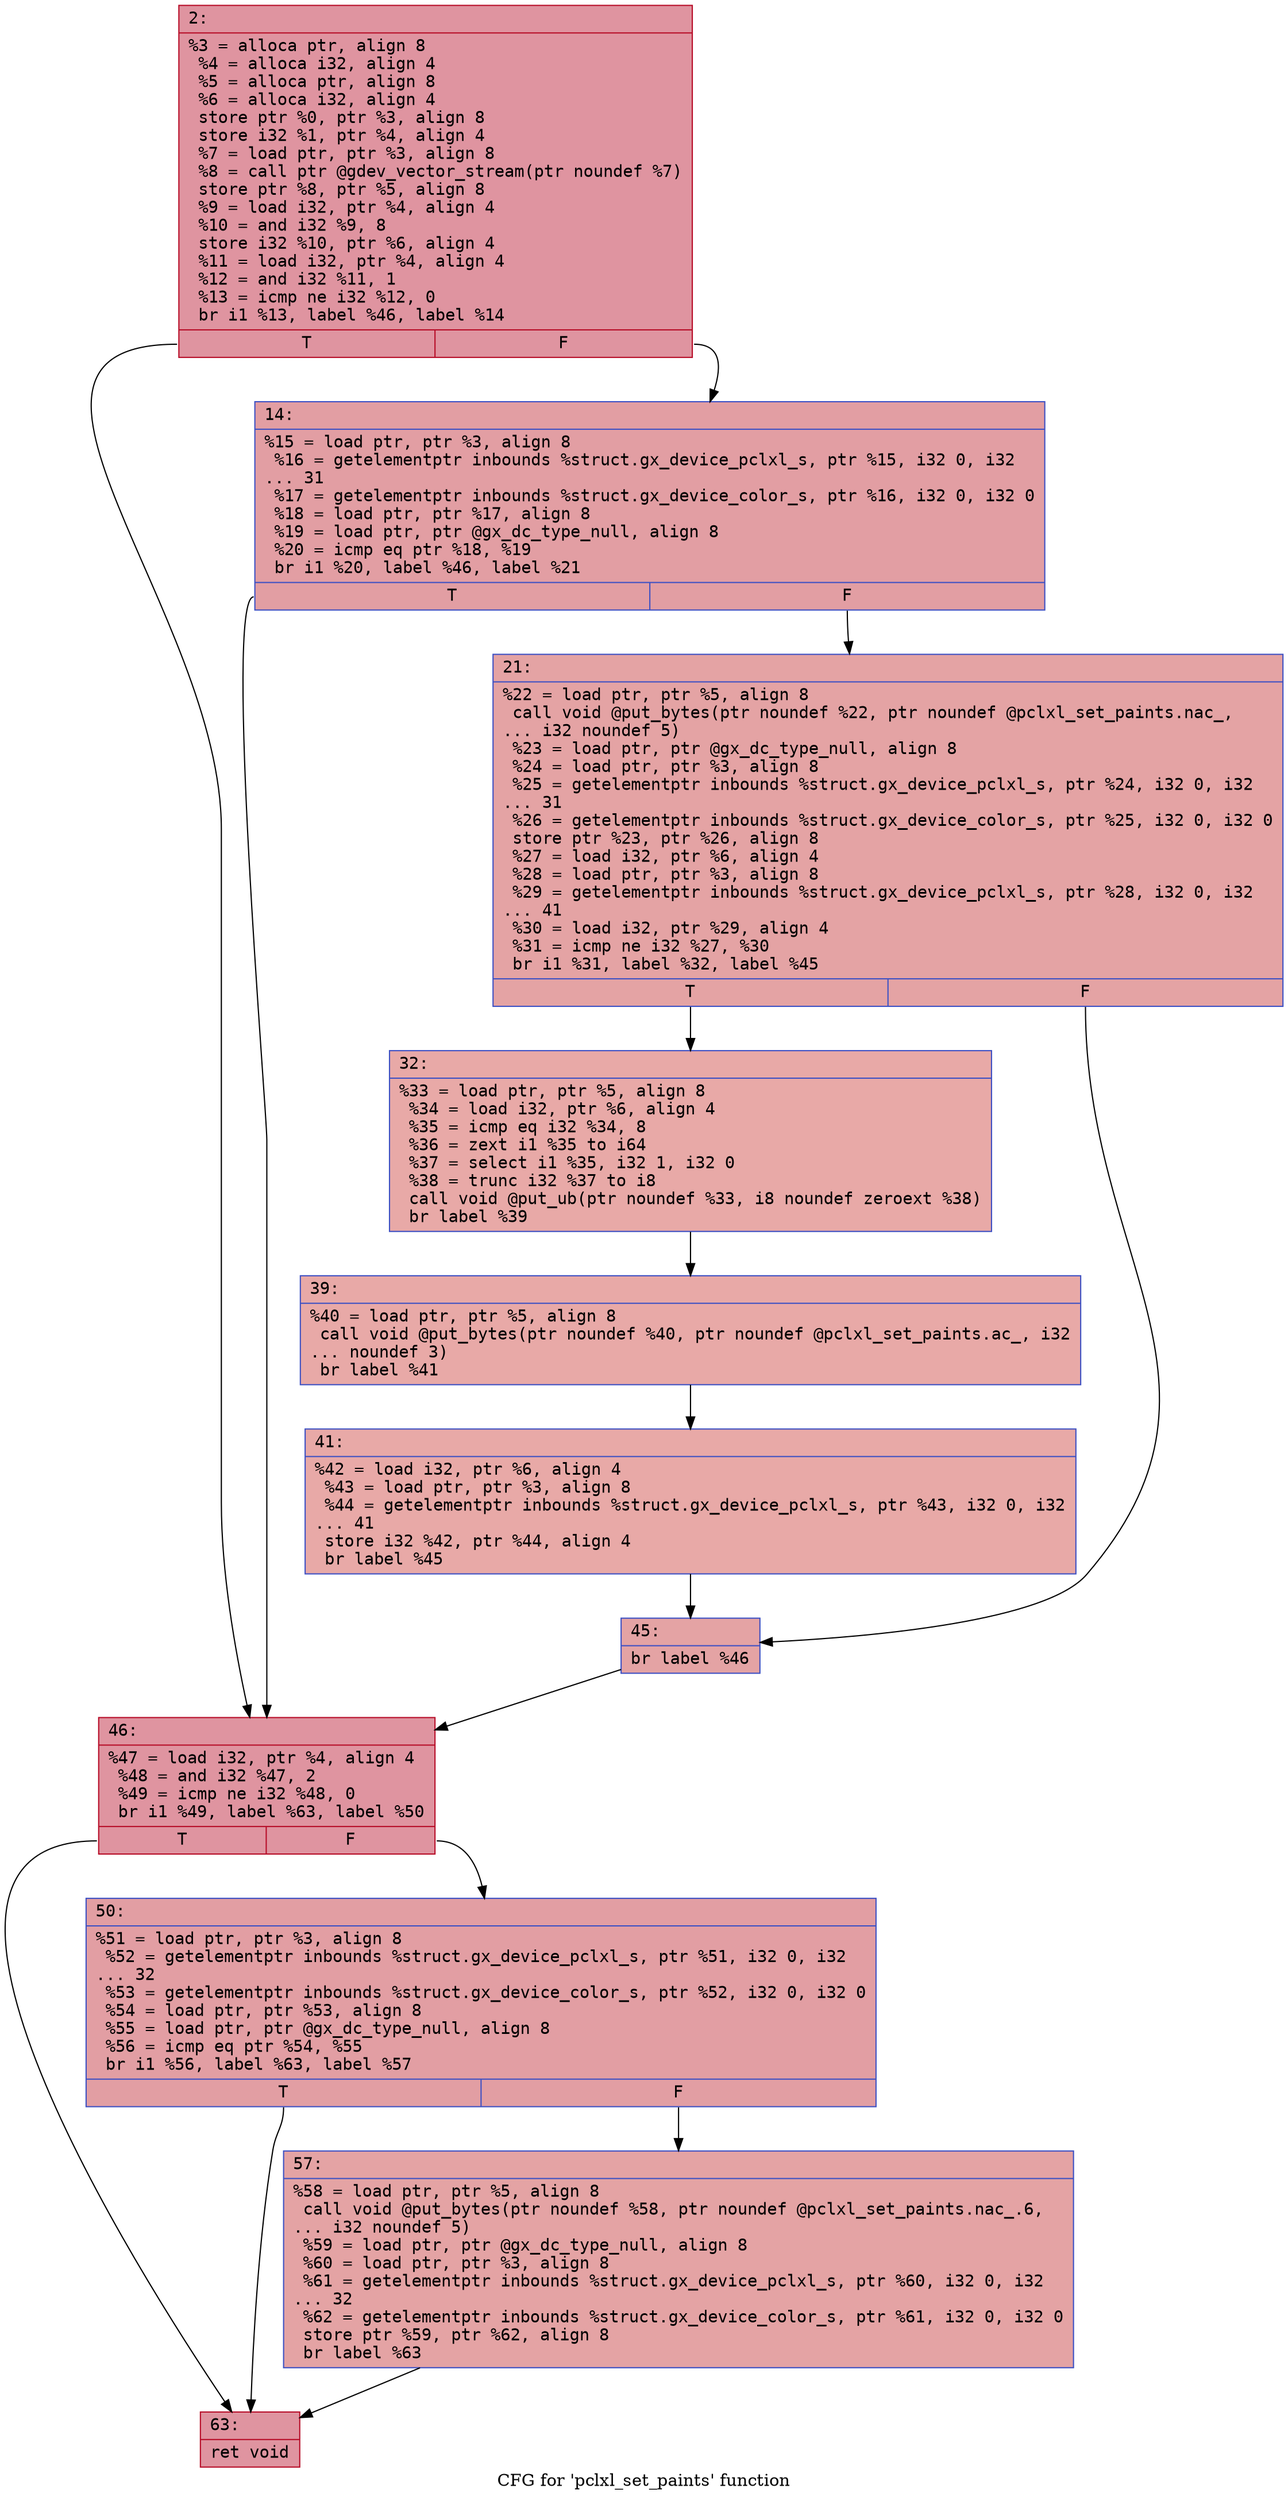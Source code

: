 digraph "CFG for 'pclxl_set_paints' function" {
	label="CFG for 'pclxl_set_paints' function";

	Node0x600003ba28a0 [shape=record,color="#b70d28ff", style=filled, fillcolor="#b70d2870" fontname="Courier",label="{2:\l|  %3 = alloca ptr, align 8\l  %4 = alloca i32, align 4\l  %5 = alloca ptr, align 8\l  %6 = alloca i32, align 4\l  store ptr %0, ptr %3, align 8\l  store i32 %1, ptr %4, align 4\l  %7 = load ptr, ptr %3, align 8\l  %8 = call ptr @gdev_vector_stream(ptr noundef %7)\l  store ptr %8, ptr %5, align 8\l  %9 = load i32, ptr %4, align 4\l  %10 = and i32 %9, 8\l  store i32 %10, ptr %6, align 4\l  %11 = load i32, ptr %4, align 4\l  %12 = and i32 %11, 1\l  %13 = icmp ne i32 %12, 0\l  br i1 %13, label %46, label %14\l|{<s0>T|<s1>F}}"];
	Node0x600003ba28a0:s0 -> Node0x600003ba2ad0[tooltip="2 -> 46\nProbability 50.00%" ];
	Node0x600003ba28a0:s1 -> Node0x600003ba28f0[tooltip="2 -> 14\nProbability 50.00%" ];
	Node0x600003ba28f0 [shape=record,color="#3d50c3ff", style=filled, fillcolor="#be242e70" fontname="Courier",label="{14:\l|  %15 = load ptr, ptr %3, align 8\l  %16 = getelementptr inbounds %struct.gx_device_pclxl_s, ptr %15, i32 0, i32\l... 31\l  %17 = getelementptr inbounds %struct.gx_device_color_s, ptr %16, i32 0, i32 0\l  %18 = load ptr, ptr %17, align 8\l  %19 = load ptr, ptr @gx_dc_type_null, align 8\l  %20 = icmp eq ptr %18, %19\l  br i1 %20, label %46, label %21\l|{<s0>T|<s1>F}}"];
	Node0x600003ba28f0:s0 -> Node0x600003ba2ad0[tooltip="14 -> 46\nProbability 37.50%" ];
	Node0x600003ba28f0:s1 -> Node0x600003ba2940[tooltip="14 -> 21\nProbability 62.50%" ];
	Node0x600003ba2940 [shape=record,color="#3d50c3ff", style=filled, fillcolor="#c32e3170" fontname="Courier",label="{21:\l|  %22 = load ptr, ptr %5, align 8\l  call void @put_bytes(ptr noundef %22, ptr noundef @pclxl_set_paints.nac_,\l... i32 noundef 5)\l  %23 = load ptr, ptr @gx_dc_type_null, align 8\l  %24 = load ptr, ptr %3, align 8\l  %25 = getelementptr inbounds %struct.gx_device_pclxl_s, ptr %24, i32 0, i32\l... 31\l  %26 = getelementptr inbounds %struct.gx_device_color_s, ptr %25, i32 0, i32 0\l  store ptr %23, ptr %26, align 8\l  %27 = load i32, ptr %6, align 4\l  %28 = load ptr, ptr %3, align 8\l  %29 = getelementptr inbounds %struct.gx_device_pclxl_s, ptr %28, i32 0, i32\l... 41\l  %30 = load i32, ptr %29, align 4\l  %31 = icmp ne i32 %27, %30\l  br i1 %31, label %32, label %45\l|{<s0>T|<s1>F}}"];
	Node0x600003ba2940:s0 -> Node0x600003ba2990[tooltip="21 -> 32\nProbability 50.00%" ];
	Node0x600003ba2940:s1 -> Node0x600003ba2a80[tooltip="21 -> 45\nProbability 50.00%" ];
	Node0x600003ba2990 [shape=record,color="#3d50c3ff", style=filled, fillcolor="#ca3b3770" fontname="Courier",label="{32:\l|  %33 = load ptr, ptr %5, align 8\l  %34 = load i32, ptr %6, align 4\l  %35 = icmp eq i32 %34, 8\l  %36 = zext i1 %35 to i64\l  %37 = select i1 %35, i32 1, i32 0\l  %38 = trunc i32 %37 to i8\l  call void @put_ub(ptr noundef %33, i8 noundef zeroext %38)\l  br label %39\l}"];
	Node0x600003ba2990 -> Node0x600003ba29e0[tooltip="32 -> 39\nProbability 100.00%" ];
	Node0x600003ba29e0 [shape=record,color="#3d50c3ff", style=filled, fillcolor="#ca3b3770" fontname="Courier",label="{39:\l|  %40 = load ptr, ptr %5, align 8\l  call void @put_bytes(ptr noundef %40, ptr noundef @pclxl_set_paints.ac_, i32\l... noundef 3)\l  br label %41\l}"];
	Node0x600003ba29e0 -> Node0x600003ba2a30[tooltip="39 -> 41\nProbability 100.00%" ];
	Node0x600003ba2a30 [shape=record,color="#3d50c3ff", style=filled, fillcolor="#ca3b3770" fontname="Courier",label="{41:\l|  %42 = load i32, ptr %6, align 4\l  %43 = load ptr, ptr %3, align 8\l  %44 = getelementptr inbounds %struct.gx_device_pclxl_s, ptr %43, i32 0, i32\l... 41\l  store i32 %42, ptr %44, align 4\l  br label %45\l}"];
	Node0x600003ba2a30 -> Node0x600003ba2a80[tooltip="41 -> 45\nProbability 100.00%" ];
	Node0x600003ba2a80 [shape=record,color="#3d50c3ff", style=filled, fillcolor="#c32e3170" fontname="Courier",label="{45:\l|  br label %46\l}"];
	Node0x600003ba2a80 -> Node0x600003ba2ad0[tooltip="45 -> 46\nProbability 100.00%" ];
	Node0x600003ba2ad0 [shape=record,color="#b70d28ff", style=filled, fillcolor="#b70d2870" fontname="Courier",label="{46:\l|  %47 = load i32, ptr %4, align 4\l  %48 = and i32 %47, 2\l  %49 = icmp ne i32 %48, 0\l  br i1 %49, label %63, label %50\l|{<s0>T|<s1>F}}"];
	Node0x600003ba2ad0:s0 -> Node0x600003ba2bc0[tooltip="46 -> 63\nProbability 50.00%" ];
	Node0x600003ba2ad0:s1 -> Node0x600003ba2b20[tooltip="46 -> 50\nProbability 50.00%" ];
	Node0x600003ba2b20 [shape=record,color="#3d50c3ff", style=filled, fillcolor="#be242e70" fontname="Courier",label="{50:\l|  %51 = load ptr, ptr %3, align 8\l  %52 = getelementptr inbounds %struct.gx_device_pclxl_s, ptr %51, i32 0, i32\l... 32\l  %53 = getelementptr inbounds %struct.gx_device_color_s, ptr %52, i32 0, i32 0\l  %54 = load ptr, ptr %53, align 8\l  %55 = load ptr, ptr @gx_dc_type_null, align 8\l  %56 = icmp eq ptr %54, %55\l  br i1 %56, label %63, label %57\l|{<s0>T|<s1>F}}"];
	Node0x600003ba2b20:s0 -> Node0x600003ba2bc0[tooltip="50 -> 63\nProbability 37.50%" ];
	Node0x600003ba2b20:s1 -> Node0x600003ba2b70[tooltip="50 -> 57\nProbability 62.50%" ];
	Node0x600003ba2b70 [shape=record,color="#3d50c3ff", style=filled, fillcolor="#c32e3170" fontname="Courier",label="{57:\l|  %58 = load ptr, ptr %5, align 8\l  call void @put_bytes(ptr noundef %58, ptr noundef @pclxl_set_paints.nac_.6,\l... i32 noundef 5)\l  %59 = load ptr, ptr @gx_dc_type_null, align 8\l  %60 = load ptr, ptr %3, align 8\l  %61 = getelementptr inbounds %struct.gx_device_pclxl_s, ptr %60, i32 0, i32\l... 32\l  %62 = getelementptr inbounds %struct.gx_device_color_s, ptr %61, i32 0, i32 0\l  store ptr %59, ptr %62, align 8\l  br label %63\l}"];
	Node0x600003ba2b70 -> Node0x600003ba2bc0[tooltip="57 -> 63\nProbability 100.00%" ];
	Node0x600003ba2bc0 [shape=record,color="#b70d28ff", style=filled, fillcolor="#b70d2870" fontname="Courier",label="{63:\l|  ret void\l}"];
}
